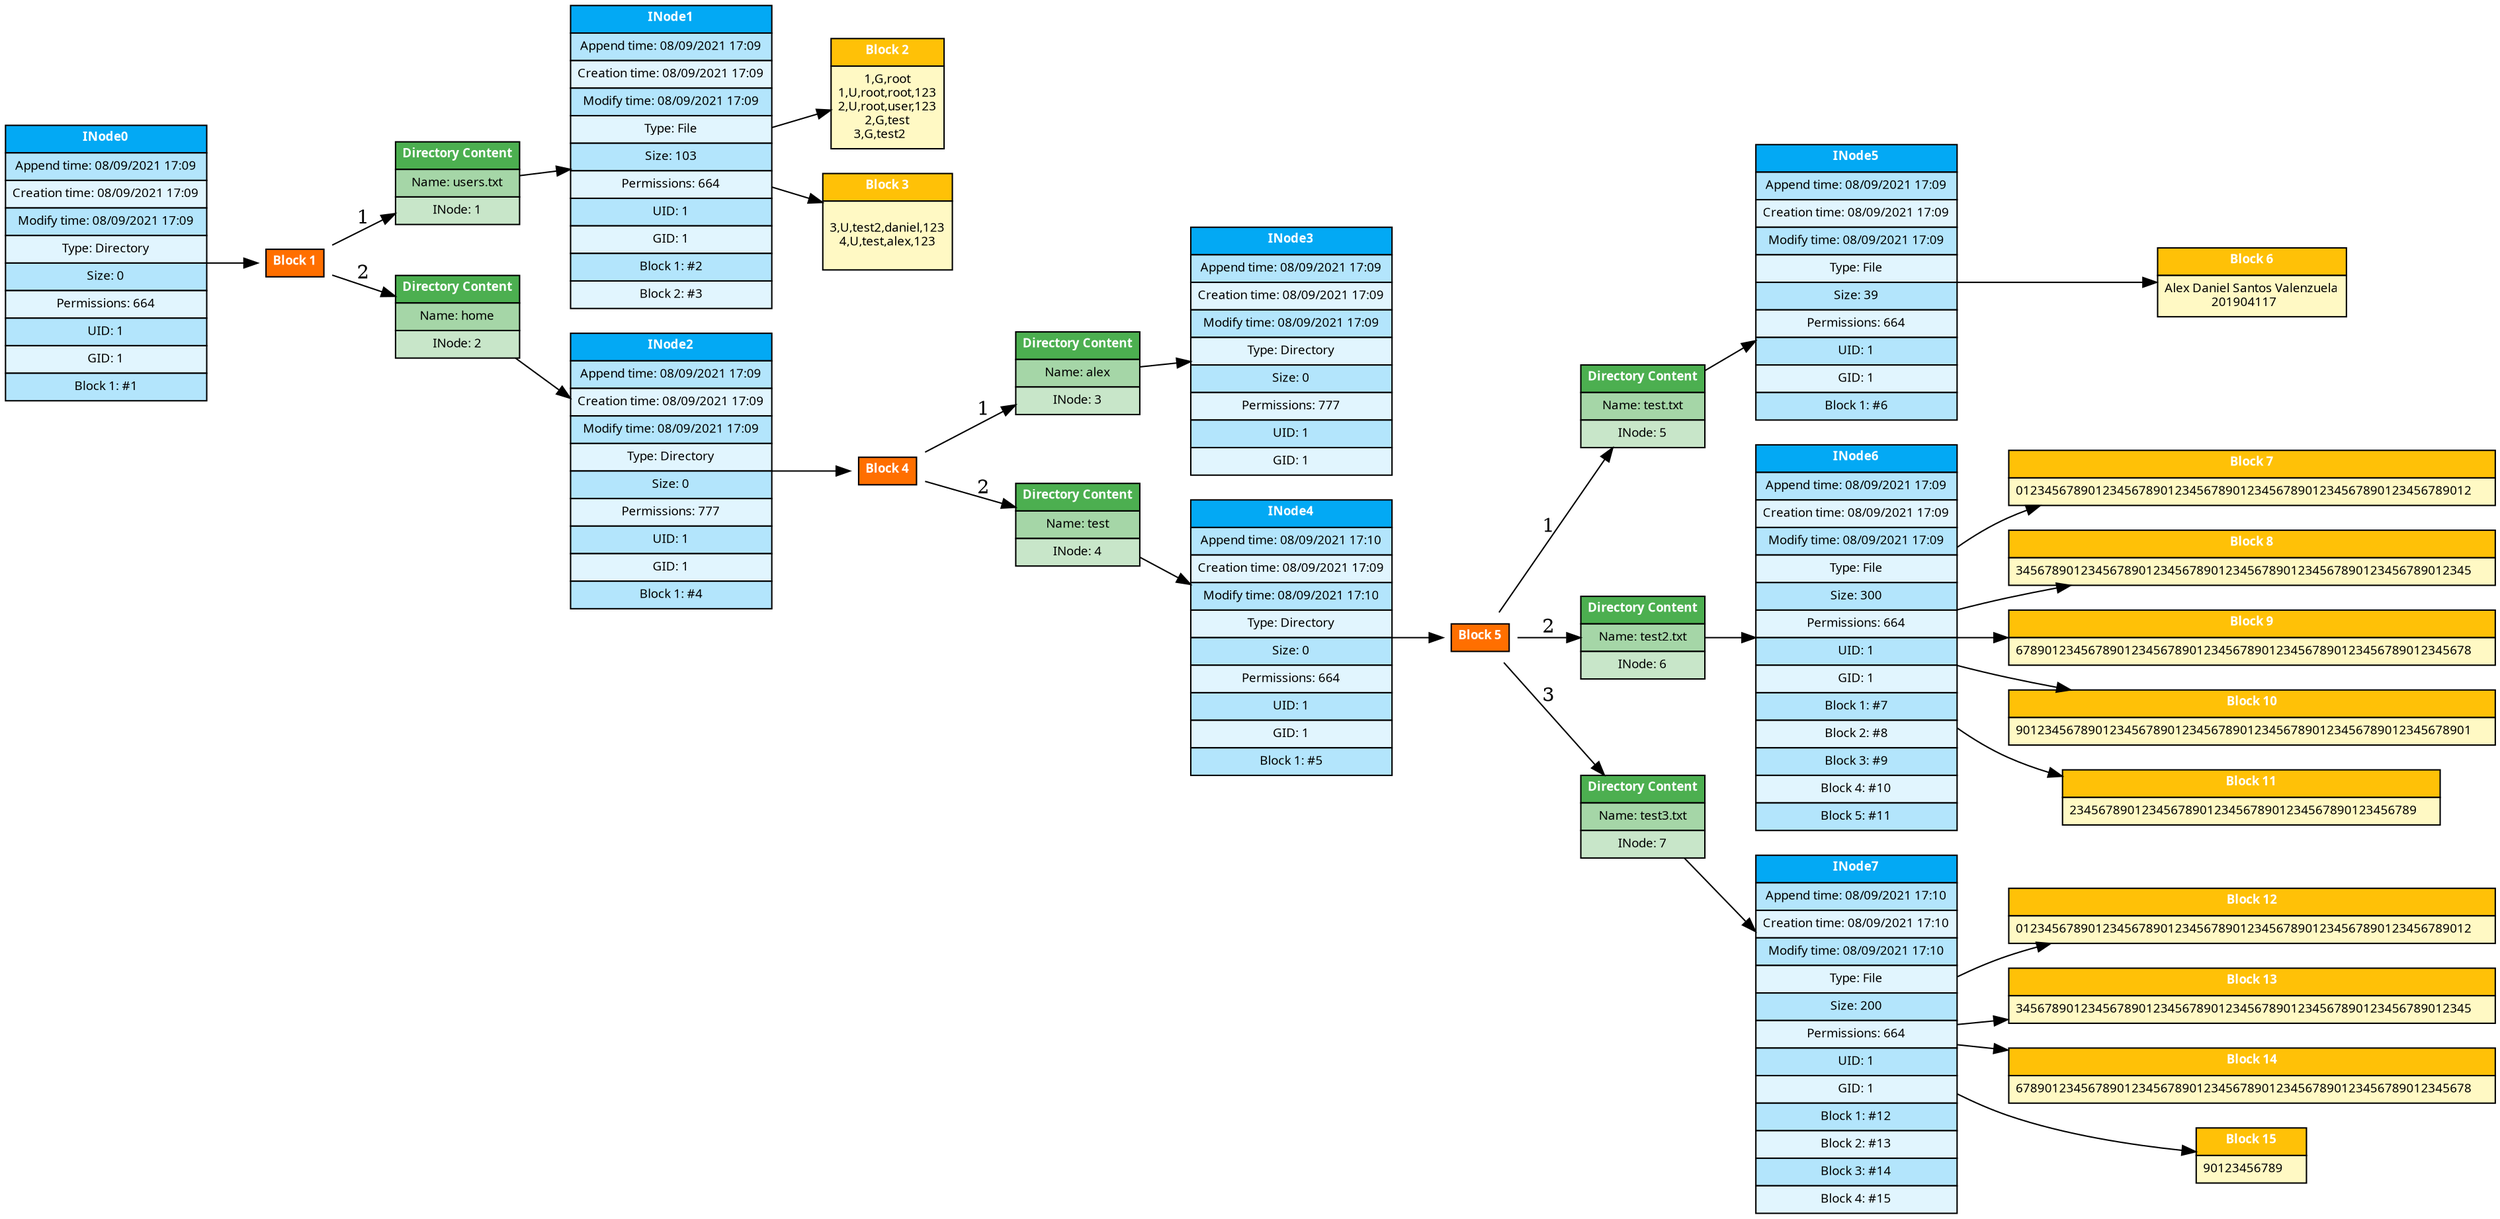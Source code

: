 digraph G {graph[rankdir=LR, overlap=false, splines=true];node[shape = record, fontsize = 9, fontname = "Verdana"];INode21124915 [shape=none, margin=0, label=<<table border="0" cellborder="1" cellspacing="0" cellpadding="4"><tr><td bgcolor="#03A9F4"><font color="white"><b>INode0</b></font></td></tr><tr><td bgcolor="#b3e5fc">Append time: 08/09/2021 17:09</td></tr><tr><td bgcolor="#e1f5fe">Creation time: 08/09/2021 17:09</td></tr><tr><td bgcolor="#b3e5fc">Modify time: 08/09/2021 17:09</td></tr><tr><td bgcolor="#e1f5fe">Type: Directory</td></tr><tr><td bgcolor="#b3e5fc">Size: 0</td></tr><tr><td bgcolor="#e1f5fe">Permissions: 664</td></tr><tr><td bgcolor="#b3e5fc">UID: 1</td></tr><tr><td bgcolor="#e1f5fe">GID: 1</td></tr><tr><td bgcolor="#b3e5fc">Block 1: #1</td></tr></table>>];INode21124915_bloque_0 [shape=none, margin=0, label=<<table border="0" cellborder="1" cellspacing="0" cellpadding="4"><tr><td bgcolor="#ff6f00"><font color="white"><b>Block 1</b></font></td></tr></table>>];INode21124915 -> INode21124915_bloque_0;INode21124915_bloque_0_content_0 [shape=none, margin=0, label=<<table border="0" cellborder="1" cellspacing="0" cellpadding="4"><tr><td bgcolor="#4caf50"><font color="white"><b>Directory Content</b></font></td></tr><tr><td bgcolor="#a5d6a7">Name: users.txt</td></tr><tr><td bgcolor="#c8e6c9">INode: 1</td></tr></table>>];INode21124915_bloque_0 -> INode21124915_bloque_0_content_0 [label="1"];INode21124915_bloque_0_content_0 -> INode21125047;INode21124915_bloque_0_content_1 [shape=none, margin=0, label=<<table border="0" cellborder="1" cellspacing="0" cellpadding="4"><tr><td bgcolor="#4caf50"><font color="white"><b>Directory Content</b></font></td></tr><tr><td bgcolor="#a5d6a7">Name: home</td></tr><tr><td bgcolor="#c8e6c9">INode: 2</td></tr></table>>];INode21124915_bloque_0 -> INode21124915_bloque_0_content_1 [label="2"];INode21124915_bloque_0_content_1 -> INode21125179;INode21125047 [shape=none, margin=0, label=<<table border="0" cellborder="1" cellspacing="0" cellpadding="4"><tr><td bgcolor="#03A9F4"><font color="white"><b>INode1</b></font></td></tr><tr><td bgcolor="#b3e5fc">Append time: 08/09/2021 17:09</td></tr><tr><td bgcolor="#e1f5fe">Creation time: 08/09/2021 17:09</td></tr><tr><td bgcolor="#b3e5fc">Modify time: 08/09/2021 17:09</td></tr><tr><td bgcolor="#e1f5fe">Type: File</td></tr><tr><td bgcolor="#b3e5fc">Size: 103</td></tr><tr><td bgcolor="#e1f5fe">Permissions: 664</td></tr><tr><td bgcolor="#b3e5fc">UID: 1</td></tr><tr><td bgcolor="#e1f5fe">GID: 1</td></tr><tr><td bgcolor="#b3e5fc">Block 1: #2</td></tr><tr><td bgcolor="#e1f5fe">Block 2: #3</td></tr></table>>];INode21125047_bloque_0 [shape=none, margin=0, label=<<table border="0" cellborder="1" cellspacing="0" cellpadding="4"><tr><td bgcolor="#FFC107"><font color="white"><b>Block 2</b></font></td></tr><tr><td bgcolor="#FFF9C4">1,G,root<br/>1,U,root,root,123<br/>2,U,root,user,123<br/>2,G,test<br/>3,G,test2     </td></tr></table>>];INode21125047 -> INode21125047_bloque_0;INode21125047_bloque_1 [shape=none, margin=0, label=<<table border="0" cellborder="1" cellspacing="0" cellpadding="4"><tr><td bgcolor="#FFC107"><font color="white"><b>Block 3</b></font></td></tr><tr><td bgcolor="#FFF9C4"><br/>3,U,test2,daniel,123<br/>4,U,test,alex,123<br/>     </td></tr></table>>];INode21125047 -> INode21125047_bloque_1;INode21125179 [shape=none, margin=0, label=<<table border="0" cellborder="1" cellspacing="0" cellpadding="4"><tr><td bgcolor="#03A9F4"><font color="white"><b>INode2</b></font></td></tr><tr><td bgcolor="#b3e5fc">Append time: 08/09/2021 17:09</td></tr><tr><td bgcolor="#e1f5fe">Creation time: 08/09/2021 17:09</td></tr><tr><td bgcolor="#b3e5fc">Modify time: 08/09/2021 17:09</td></tr><tr><td bgcolor="#e1f5fe">Type: Directory</td></tr><tr><td bgcolor="#b3e5fc">Size: 0</td></tr><tr><td bgcolor="#e1f5fe">Permissions: 777</td></tr><tr><td bgcolor="#b3e5fc">UID: 1</td></tr><tr><td bgcolor="#e1f5fe">GID: 1</td></tr><tr><td bgcolor="#b3e5fc">Block 1: #4</td></tr></table>>];INode21125179_bloque_0 [shape=none, margin=0, label=<<table border="0" cellborder="1" cellspacing="0" cellpadding="4"><tr><td bgcolor="#ff6f00"><font color="white"><b>Block 4</b></font></td></tr></table>>];INode21125179 -> INode21125179_bloque_0;INode21125179_bloque_0_content_0 [shape=none, margin=0, label=<<table border="0" cellborder="1" cellspacing="0" cellpadding="4"><tr><td bgcolor="#4caf50"><font color="white"><b>Directory Content</b></font></td></tr><tr><td bgcolor="#a5d6a7">Name: alex</td></tr><tr><td bgcolor="#c8e6c9">INode: 3</td></tr></table>>];INode21125179_bloque_0 -> INode21125179_bloque_0_content_0 [label="1"];INode21125179_bloque_0_content_0 -> INode21125311;INode21125179_bloque_0_content_1 [shape=none, margin=0, label=<<table border="0" cellborder="1" cellspacing="0" cellpadding="4"><tr><td bgcolor="#4caf50"><font color="white"><b>Directory Content</b></font></td></tr><tr><td bgcolor="#a5d6a7">Name: test</td></tr><tr><td bgcolor="#c8e6c9">INode: 4</td></tr></table>>];INode21125179_bloque_0 -> INode21125179_bloque_0_content_1 [label="2"];INode21125179_bloque_0_content_1 -> INode21125443;INode21125311 [shape=none, margin=0, label=<<table border="0" cellborder="1" cellspacing="0" cellpadding="4"><tr><td bgcolor="#03A9F4"><font color="white"><b>INode3</b></font></td></tr><tr><td bgcolor="#b3e5fc">Append time: 08/09/2021 17:09</td></tr><tr><td bgcolor="#e1f5fe">Creation time: 08/09/2021 17:09</td></tr><tr><td bgcolor="#b3e5fc">Modify time: 08/09/2021 17:09</td></tr><tr><td bgcolor="#e1f5fe">Type: Directory</td></tr><tr><td bgcolor="#b3e5fc">Size: 0</td></tr><tr><td bgcolor="#e1f5fe">Permissions: 777</td></tr><tr><td bgcolor="#b3e5fc">UID: 1</td></tr><tr><td bgcolor="#e1f5fe">GID: 1</td></tr></table>>];INode21125443 [shape=none, margin=0, label=<<table border="0" cellborder="1" cellspacing="0" cellpadding="4"><tr><td bgcolor="#03A9F4"><font color="white"><b>INode4</b></font></td></tr><tr><td bgcolor="#b3e5fc">Append time: 08/09/2021 17:10</td></tr><tr><td bgcolor="#e1f5fe">Creation time: 08/09/2021 17:09</td></tr><tr><td bgcolor="#b3e5fc">Modify time: 08/09/2021 17:10</td></tr><tr><td bgcolor="#e1f5fe">Type: Directory</td></tr><tr><td bgcolor="#b3e5fc">Size: 0</td></tr><tr><td bgcolor="#e1f5fe">Permissions: 664</td></tr><tr><td bgcolor="#b3e5fc">UID: 1</td></tr><tr><td bgcolor="#e1f5fe">GID: 1</td></tr><tr><td bgcolor="#b3e5fc">Block 1: #5</td></tr></table>>];INode21125443_bloque_0 [shape=none, margin=0, label=<<table border="0" cellborder="1" cellspacing="0" cellpadding="4"><tr><td bgcolor="#ff6f00"><font color="white"><b>Block 5</b></font></td></tr></table>>];INode21125443 -> INode21125443_bloque_0;INode21125443_bloque_0_content_0 [shape=none, margin=0, label=<<table border="0" cellborder="1" cellspacing="0" cellpadding="4"><tr><td bgcolor="#4caf50"><font color="white"><b>Directory Content</b></font></td></tr><tr><td bgcolor="#a5d6a7">Name: test.txt</td></tr><tr><td bgcolor="#c8e6c9">INode: 5</td></tr></table>>];INode21125443_bloque_0 -> INode21125443_bloque_0_content_0 [label="1"];INode21125443_bloque_0_content_0 -> INode21125575;INode21125443_bloque_0_content_1 [shape=none, margin=0, label=<<table border="0" cellborder="1" cellspacing="0" cellpadding="4"><tr><td bgcolor="#4caf50"><font color="white"><b>Directory Content</b></font></td></tr><tr><td bgcolor="#a5d6a7">Name: test2.txt</td></tr><tr><td bgcolor="#c8e6c9">INode: 6</td></tr></table>>];INode21125443_bloque_0 -> INode21125443_bloque_0_content_1 [label="2"];INode21125443_bloque_0_content_1 -> INode21125707;INode21125443_bloque_0_content_2 [shape=none, margin=0, label=<<table border="0" cellborder="1" cellspacing="0" cellpadding="4"><tr><td bgcolor="#4caf50"><font color="white"><b>Directory Content</b></font></td></tr><tr><td bgcolor="#a5d6a7">Name: test3.txt</td></tr><tr><td bgcolor="#c8e6c9">INode: 7</td></tr></table>>];INode21125443_bloque_0 -> INode21125443_bloque_0_content_2 [label="3"];INode21125443_bloque_0_content_2 -> INode21125839;INode21125575 [shape=none, margin=0, label=<<table border="0" cellborder="1" cellspacing="0" cellpadding="4"><tr><td bgcolor="#03A9F4"><font color="white"><b>INode5</b></font></td></tr><tr><td bgcolor="#b3e5fc">Append time: 08/09/2021 17:09</td></tr><tr><td bgcolor="#e1f5fe">Creation time: 08/09/2021 17:09</td></tr><tr><td bgcolor="#b3e5fc">Modify time: 08/09/2021 17:09</td></tr><tr><td bgcolor="#e1f5fe">Type: File</td></tr><tr><td bgcolor="#b3e5fc">Size: 39</td></tr><tr><td bgcolor="#e1f5fe">Permissions: 664</td></tr><tr><td bgcolor="#b3e5fc">UID: 1</td></tr><tr><td bgcolor="#e1f5fe">GID: 1</td></tr><tr><td bgcolor="#b3e5fc">Block 1: #6</td></tr></table>>];INode21125575_bloque_0 [shape=none, margin=0, label=<<table border="0" cellborder="1" cellspacing="0" cellpadding="4"><tr><td bgcolor="#FFC107"><font color="white"><b>Block 6</b></font></td></tr><tr><td bgcolor="#FFF9C4">Alex Daniel Santos Valenzuela<br/>201904117     </td></tr></table>>];INode21125575 -> INode21125575_bloque_0;INode21125707 [shape=none, margin=0, label=<<table border="0" cellborder="1" cellspacing="0" cellpadding="4"><tr><td bgcolor="#03A9F4"><font color="white"><b>INode6</b></font></td></tr><tr><td bgcolor="#b3e5fc">Append time: 08/09/2021 17:09</td></tr><tr><td bgcolor="#e1f5fe">Creation time: 08/09/2021 17:09</td></tr><tr><td bgcolor="#b3e5fc">Modify time: 08/09/2021 17:09</td></tr><tr><td bgcolor="#e1f5fe">Type: File</td></tr><tr><td bgcolor="#b3e5fc">Size: 300</td></tr><tr><td bgcolor="#e1f5fe">Permissions: 664</td></tr><tr><td bgcolor="#b3e5fc">UID: 1</td></tr><tr><td bgcolor="#e1f5fe">GID: 1</td></tr><tr><td bgcolor="#b3e5fc">Block 1: #7</td></tr><tr><td bgcolor="#e1f5fe">Block 2: #8</td></tr><tr><td bgcolor="#b3e5fc">Block 3: #9</td></tr><tr><td bgcolor="#e1f5fe">Block 4: #10</td></tr><tr><td bgcolor="#b3e5fc">Block 5: #11</td></tr></table>>];INode21125707_bloque_0 [shape=none, margin=0, label=<<table border="0" cellborder="1" cellspacing="0" cellpadding="4"><tr><td bgcolor="#FFC107"><font color="white"><b>Block 7</b></font></td></tr><tr><td bgcolor="#FFF9C4">012345678901234567890123456789012345678901234567890123456789012     </td></tr></table>>];INode21125707 -> INode21125707_bloque_0;INode21125707_bloque_1 [shape=none, margin=0, label=<<table border="0" cellborder="1" cellspacing="0" cellpadding="4"><tr><td bgcolor="#FFC107"><font color="white"><b>Block 8</b></font></td></tr><tr><td bgcolor="#FFF9C4">345678901234567890123456789012345678901234567890123456789012345     </td></tr></table>>];INode21125707 -> INode21125707_bloque_1;INode21125707_bloque_2 [shape=none, margin=0, label=<<table border="0" cellborder="1" cellspacing="0" cellpadding="4"><tr><td bgcolor="#FFC107"><font color="white"><b>Block 9</b></font></td></tr><tr><td bgcolor="#FFF9C4">678901234567890123456789012345678901234567890123456789012345678     </td></tr></table>>];INode21125707 -> INode21125707_bloque_2;INode21125707_bloque_3 [shape=none, margin=0, label=<<table border="0" cellborder="1" cellspacing="0" cellpadding="4"><tr><td bgcolor="#FFC107"><font color="white"><b>Block 10</b></font></td></tr><tr><td bgcolor="#FFF9C4">901234567890123456789012345678901234567890123456789012345678901     </td></tr></table>>];INode21125707 -> INode21125707_bloque_3;INode21125707_bloque_4 [shape=none, margin=0, label=<<table border="0" cellborder="1" cellspacing="0" cellpadding="4"><tr><td bgcolor="#FFC107"><font color="white"><b>Block 11</b></font></td></tr><tr><td bgcolor="#FFF9C4">234567890123456789012345678901234567890123456789     </td></tr></table>>];INode21125707 -> INode21125707_bloque_4;INode21125839 [shape=none, margin=0, label=<<table border="0" cellborder="1" cellspacing="0" cellpadding="4"><tr><td bgcolor="#03A9F4"><font color="white"><b>INode7</b></font></td></tr><tr><td bgcolor="#b3e5fc">Append time: 08/09/2021 17:10</td></tr><tr><td bgcolor="#e1f5fe">Creation time: 08/09/2021 17:10</td></tr><tr><td bgcolor="#b3e5fc">Modify time: 08/09/2021 17:10</td></tr><tr><td bgcolor="#e1f5fe">Type: File</td></tr><tr><td bgcolor="#b3e5fc">Size: 200</td></tr><tr><td bgcolor="#e1f5fe">Permissions: 664</td></tr><tr><td bgcolor="#b3e5fc">UID: 1</td></tr><tr><td bgcolor="#e1f5fe">GID: 1</td></tr><tr><td bgcolor="#b3e5fc">Block 1: #12</td></tr><tr><td bgcolor="#e1f5fe">Block 2: #13</td></tr><tr><td bgcolor="#b3e5fc">Block 3: #14</td></tr><tr><td bgcolor="#e1f5fe">Block 4: #15</td></tr></table>>];INode21125839_bloque_0 [shape=none, margin=0, label=<<table border="0" cellborder="1" cellspacing="0" cellpadding="4"><tr><td bgcolor="#FFC107"><font color="white"><b>Block 12</b></font></td></tr><tr><td bgcolor="#FFF9C4">012345678901234567890123456789012345678901234567890123456789012     </td></tr></table>>];INode21125839 -> INode21125839_bloque_0;INode21125839_bloque_1 [shape=none, margin=0, label=<<table border="0" cellborder="1" cellspacing="0" cellpadding="4"><tr><td bgcolor="#FFC107"><font color="white"><b>Block 13</b></font></td></tr><tr><td bgcolor="#FFF9C4">345678901234567890123456789012345678901234567890123456789012345     </td></tr></table>>];INode21125839 -> INode21125839_bloque_1;INode21125839_bloque_2 [shape=none, margin=0, label=<<table border="0" cellborder="1" cellspacing="0" cellpadding="4"><tr><td bgcolor="#FFC107"><font color="white"><b>Block 14</b></font></td></tr><tr><td bgcolor="#FFF9C4">678901234567890123456789012345678901234567890123456789012345678     </td></tr></table>>];INode21125839 -> INode21125839_bloque_2;INode21125839_bloque_3 [shape=none, margin=0, label=<<table border="0" cellborder="1" cellspacing="0" cellpadding="4"><tr><td bgcolor="#FFC107"><font color="white"><b>Block 15</b></font></td></tr><tr><td bgcolor="#FFF9C4">90123456789     </td></tr></table>>];INode21125839 -> INode21125839_bloque_3;}